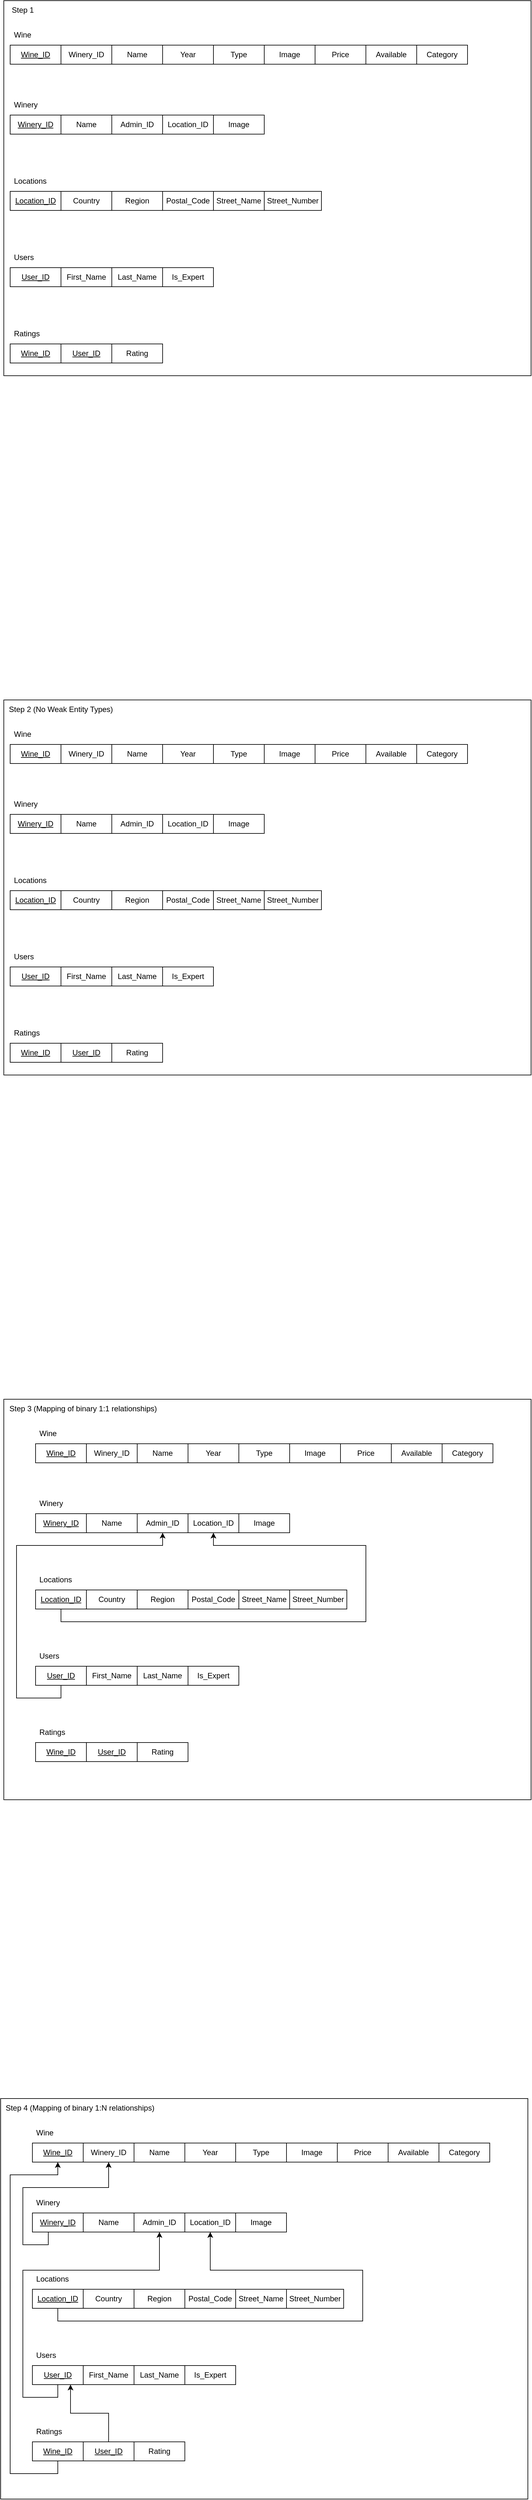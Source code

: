 <mxfile version="21.3.2" type="device">
  <diagram id="WKCc9vsCMfBRxu6b0lp5" name="Page-1">
    <mxGraphModel dx="1034" dy="507" grid="1" gridSize="10" guides="1" tooltips="1" connect="1" arrows="1" fold="1" page="1" pageScale="1" pageWidth="850" pageHeight="1100" math="0" shadow="0">
      <root>
        <mxCell id="0" />
        <mxCell id="1" parent="0" />
        <mxCell id="dIHnsqtQOpgOlnVX58ZD-61" value="" style="rounded=0;whiteSpace=wrap;html=1;" vertex="1" parent="1">
          <mxGeometry x="10" y="10" width="830" height="590" as="geometry" />
        </mxCell>
        <mxCell id="dIHnsqtQOpgOlnVX58ZD-62" value="Step 1" style="text;html=1;strokeColor=none;fillColor=none;align=center;verticalAlign=middle;whiteSpace=wrap;rounded=0;" vertex="1" parent="1">
          <mxGeometry x="10" y="10" width="60" height="30" as="geometry" />
        </mxCell>
        <mxCell id="dIHnsqtQOpgOlnVX58ZD-63" value="Wine" style="text;strokeColor=none;fillColor=none;spacingLeft=4;spacingRight=4;overflow=hidden;rotatable=0;points=[[0,0.5],[1,0.5]];portConstraint=eastwest;fontSize=12;whiteSpace=wrap;html=1;" vertex="1" parent="1">
          <mxGeometry x="20" y="50" width="40" height="30" as="geometry" />
        </mxCell>
        <mxCell id="dIHnsqtQOpgOlnVX58ZD-64" value="&lt;u&gt;Wine_ID&lt;/u&gt;" style="whiteSpace=wrap;html=1;align=center;" vertex="1" parent="1">
          <mxGeometry x="20" y="80" width="80" height="30" as="geometry" />
        </mxCell>
        <mxCell id="dIHnsqtQOpgOlnVX58ZD-65" value="Category" style="whiteSpace=wrap;html=1;align=center;" vertex="1" parent="1">
          <mxGeometry x="660" y="80" width="80" height="30" as="geometry" />
        </mxCell>
        <mxCell id="dIHnsqtQOpgOlnVX58ZD-66" value="Available" style="whiteSpace=wrap;html=1;align=center;" vertex="1" parent="1">
          <mxGeometry x="580" y="80" width="80" height="30" as="geometry" />
        </mxCell>
        <mxCell id="dIHnsqtQOpgOlnVX58ZD-67" value="Price" style="whiteSpace=wrap;html=1;align=center;" vertex="1" parent="1">
          <mxGeometry x="500" y="80" width="80" height="30" as="geometry" />
        </mxCell>
        <mxCell id="dIHnsqtQOpgOlnVX58ZD-68" value="Image" style="whiteSpace=wrap;html=1;align=center;" vertex="1" parent="1">
          <mxGeometry x="420" y="80" width="80" height="30" as="geometry" />
        </mxCell>
        <mxCell id="dIHnsqtQOpgOlnVX58ZD-69" value="Type" style="whiteSpace=wrap;html=1;align=center;" vertex="1" parent="1">
          <mxGeometry x="340" y="80" width="80" height="30" as="geometry" />
        </mxCell>
        <mxCell id="dIHnsqtQOpgOlnVX58ZD-70" value="Year" style="whiteSpace=wrap;html=1;align=center;" vertex="1" parent="1">
          <mxGeometry x="260" y="80" width="80" height="30" as="geometry" />
        </mxCell>
        <mxCell id="dIHnsqtQOpgOlnVX58ZD-71" value="Name" style="whiteSpace=wrap;html=1;align=center;" vertex="1" parent="1">
          <mxGeometry x="180" y="80" width="80" height="30" as="geometry" />
        </mxCell>
        <mxCell id="dIHnsqtQOpgOlnVX58ZD-72" value="Winery_ID" style="whiteSpace=wrap;html=1;align=center;" vertex="1" parent="1">
          <mxGeometry x="100" y="80" width="80" height="30" as="geometry" />
        </mxCell>
        <mxCell id="dIHnsqtQOpgOlnVX58ZD-73" value="Winery" style="text;strokeColor=none;fillColor=none;spacingLeft=4;spacingRight=4;overflow=hidden;rotatable=0;points=[[0,0.5],[1,0.5]];portConstraint=eastwest;fontSize=12;whiteSpace=wrap;html=1;" vertex="1" parent="1">
          <mxGeometry x="20" y="160" width="70" height="30" as="geometry" />
        </mxCell>
        <mxCell id="dIHnsqtQOpgOlnVX58ZD-74" value="&lt;u&gt;Winery_ID&lt;/u&gt;" style="whiteSpace=wrap;html=1;align=center;" vertex="1" parent="1">
          <mxGeometry x="20" y="190" width="80" height="30" as="geometry" />
        </mxCell>
        <mxCell id="dIHnsqtQOpgOlnVX58ZD-75" value="Image" style="whiteSpace=wrap;html=1;align=center;" vertex="1" parent="1">
          <mxGeometry x="340" y="190" width="80" height="30" as="geometry" />
        </mxCell>
        <mxCell id="dIHnsqtQOpgOlnVX58ZD-76" value="Location_ID" style="whiteSpace=wrap;html=1;align=center;" vertex="1" parent="1">
          <mxGeometry x="260" y="190" width="80" height="30" as="geometry" />
        </mxCell>
        <mxCell id="dIHnsqtQOpgOlnVX58ZD-77" value="Admin_ID" style="whiteSpace=wrap;html=1;align=center;" vertex="1" parent="1">
          <mxGeometry x="180" y="190" width="80" height="30" as="geometry" />
        </mxCell>
        <mxCell id="dIHnsqtQOpgOlnVX58ZD-78" value="Name" style="whiteSpace=wrap;html=1;align=center;" vertex="1" parent="1">
          <mxGeometry x="100" y="190" width="80" height="30" as="geometry" />
        </mxCell>
        <mxCell id="dIHnsqtQOpgOlnVX58ZD-79" value="Locations" style="text;strokeColor=none;fillColor=none;spacingLeft=4;spacingRight=4;overflow=hidden;rotatable=0;points=[[0,0.5],[1,0.5]];portConstraint=eastwest;fontSize=12;whiteSpace=wrap;html=1;" vertex="1" parent="1">
          <mxGeometry x="20" y="280" width="100" height="30" as="geometry" />
        </mxCell>
        <mxCell id="dIHnsqtQOpgOlnVX58ZD-80" value="&lt;u&gt;Location_ID&lt;/u&gt;" style="whiteSpace=wrap;html=1;align=center;" vertex="1" parent="1">
          <mxGeometry x="20" y="310" width="80" height="30" as="geometry" />
        </mxCell>
        <mxCell id="dIHnsqtQOpgOlnVX58ZD-81" value="Street_Number" style="whiteSpace=wrap;html=1;align=center;" vertex="1" parent="1">
          <mxGeometry x="420" y="310" width="90" height="30" as="geometry" />
        </mxCell>
        <mxCell id="dIHnsqtQOpgOlnVX58ZD-82" value="Street_Name" style="whiteSpace=wrap;html=1;align=center;" vertex="1" parent="1">
          <mxGeometry x="340" y="310" width="80" height="30" as="geometry" />
        </mxCell>
        <mxCell id="dIHnsqtQOpgOlnVX58ZD-83" value="Postal_Code" style="whiteSpace=wrap;html=1;align=center;" vertex="1" parent="1">
          <mxGeometry x="260" y="310" width="80" height="30" as="geometry" />
        </mxCell>
        <mxCell id="dIHnsqtQOpgOlnVX58ZD-84" value="Region" style="whiteSpace=wrap;html=1;align=center;" vertex="1" parent="1">
          <mxGeometry x="180" y="310" width="80" height="30" as="geometry" />
        </mxCell>
        <mxCell id="dIHnsqtQOpgOlnVX58ZD-85" value="Country" style="whiteSpace=wrap;html=1;align=center;" vertex="1" parent="1">
          <mxGeometry x="100" y="310" width="80" height="30" as="geometry" />
        </mxCell>
        <mxCell id="dIHnsqtQOpgOlnVX58ZD-86" value="Users" style="text;strokeColor=none;fillColor=none;spacingLeft=4;spacingRight=4;overflow=hidden;rotatable=0;points=[[0,0.5],[1,0.5]];portConstraint=eastwest;fontSize=12;whiteSpace=wrap;html=1;" vertex="1" parent="1">
          <mxGeometry x="20" y="400" width="110" height="30" as="geometry" />
        </mxCell>
        <mxCell id="dIHnsqtQOpgOlnVX58ZD-87" value="&lt;u&gt;User_ID&lt;/u&gt;" style="whiteSpace=wrap;html=1;align=center;" vertex="1" parent="1">
          <mxGeometry x="20" y="430" width="80" height="30" as="geometry" />
        </mxCell>
        <mxCell id="dIHnsqtQOpgOlnVX58ZD-88" value="Is_Expert" style="whiteSpace=wrap;html=1;align=center;" vertex="1" parent="1">
          <mxGeometry x="260" y="430" width="80" height="30" as="geometry" />
        </mxCell>
        <mxCell id="dIHnsqtQOpgOlnVX58ZD-89" value="Last_Name" style="whiteSpace=wrap;html=1;align=center;" vertex="1" parent="1">
          <mxGeometry x="180" y="430" width="80" height="30" as="geometry" />
        </mxCell>
        <mxCell id="dIHnsqtQOpgOlnVX58ZD-90" value="First_Name" style="whiteSpace=wrap;html=1;align=center;" vertex="1" parent="1">
          <mxGeometry x="100" y="430" width="80" height="30" as="geometry" />
        </mxCell>
        <mxCell id="dIHnsqtQOpgOlnVX58ZD-91" value="Ratings" style="text;strokeColor=none;fillColor=none;spacingLeft=4;spacingRight=4;overflow=hidden;rotatable=0;points=[[0,0.5],[1,0.5]];portConstraint=eastwest;fontSize=12;whiteSpace=wrap;html=1;" vertex="1" parent="1">
          <mxGeometry x="20" y="520" width="100" height="30" as="geometry" />
        </mxCell>
        <mxCell id="dIHnsqtQOpgOlnVX58ZD-92" value="&lt;u&gt;Wine_ID&lt;/u&gt;" style="whiteSpace=wrap;html=1;align=center;" vertex="1" parent="1">
          <mxGeometry x="20" y="550" width="80" height="30" as="geometry" />
        </mxCell>
        <mxCell id="dIHnsqtQOpgOlnVX58ZD-93" value="Rating" style="whiteSpace=wrap;html=1;align=center;" vertex="1" parent="1">
          <mxGeometry x="180" y="550" width="80" height="30" as="geometry" />
        </mxCell>
        <mxCell id="dIHnsqtQOpgOlnVX58ZD-94" value="&lt;u&gt;User_ID&lt;/u&gt;" style="whiteSpace=wrap;html=1;align=center;" vertex="1" parent="1">
          <mxGeometry x="100" y="550" width="80" height="30" as="geometry" />
        </mxCell>
        <mxCell id="dIHnsqtQOpgOlnVX58ZD-95" value="" style="rounded=0;whiteSpace=wrap;html=1;" vertex="1" parent="1">
          <mxGeometry x="10" y="1110" width="830" height="590" as="geometry" />
        </mxCell>
        <mxCell id="dIHnsqtQOpgOlnVX58ZD-96" value="Step 2 (No Weak Entity Types)" style="text;html=1;strokeColor=none;fillColor=none;align=center;verticalAlign=middle;whiteSpace=wrap;rounded=0;" vertex="1" parent="1">
          <mxGeometry x="10" y="1110" width="180" height="30" as="geometry" />
        </mxCell>
        <mxCell id="dIHnsqtQOpgOlnVX58ZD-97" value="Wine" style="text;strokeColor=none;fillColor=none;spacingLeft=4;spacingRight=4;overflow=hidden;rotatable=0;points=[[0,0.5],[1,0.5]];portConstraint=eastwest;fontSize=12;whiteSpace=wrap;html=1;" vertex="1" parent="1">
          <mxGeometry x="20" y="1150" width="40" height="30" as="geometry" />
        </mxCell>
        <mxCell id="dIHnsqtQOpgOlnVX58ZD-98" value="&lt;u&gt;Wine_ID&lt;/u&gt;" style="whiteSpace=wrap;html=1;align=center;" vertex="1" parent="1">
          <mxGeometry x="20" y="1180" width="80" height="30" as="geometry" />
        </mxCell>
        <mxCell id="dIHnsqtQOpgOlnVX58ZD-99" value="Category" style="whiteSpace=wrap;html=1;align=center;" vertex="1" parent="1">
          <mxGeometry x="660" y="1180" width="80" height="30" as="geometry" />
        </mxCell>
        <mxCell id="dIHnsqtQOpgOlnVX58ZD-100" value="Available" style="whiteSpace=wrap;html=1;align=center;" vertex="1" parent="1">
          <mxGeometry x="580" y="1180" width="80" height="30" as="geometry" />
        </mxCell>
        <mxCell id="dIHnsqtQOpgOlnVX58ZD-101" value="Price" style="whiteSpace=wrap;html=1;align=center;" vertex="1" parent="1">
          <mxGeometry x="500" y="1180" width="80" height="30" as="geometry" />
        </mxCell>
        <mxCell id="dIHnsqtQOpgOlnVX58ZD-102" value="Image" style="whiteSpace=wrap;html=1;align=center;" vertex="1" parent="1">
          <mxGeometry x="420" y="1180" width="80" height="30" as="geometry" />
        </mxCell>
        <mxCell id="dIHnsqtQOpgOlnVX58ZD-103" value="Type" style="whiteSpace=wrap;html=1;align=center;" vertex="1" parent="1">
          <mxGeometry x="340" y="1180" width="80" height="30" as="geometry" />
        </mxCell>
        <mxCell id="dIHnsqtQOpgOlnVX58ZD-104" value="Year" style="whiteSpace=wrap;html=1;align=center;" vertex="1" parent="1">
          <mxGeometry x="260" y="1180" width="80" height="30" as="geometry" />
        </mxCell>
        <mxCell id="dIHnsqtQOpgOlnVX58ZD-105" value="Name" style="whiteSpace=wrap;html=1;align=center;" vertex="1" parent="1">
          <mxGeometry x="180" y="1180" width="80" height="30" as="geometry" />
        </mxCell>
        <mxCell id="dIHnsqtQOpgOlnVX58ZD-106" value="Winery_ID" style="whiteSpace=wrap;html=1;align=center;" vertex="1" parent="1">
          <mxGeometry x="100" y="1180" width="80" height="30" as="geometry" />
        </mxCell>
        <mxCell id="dIHnsqtQOpgOlnVX58ZD-107" value="Winery" style="text;strokeColor=none;fillColor=none;spacingLeft=4;spacingRight=4;overflow=hidden;rotatable=0;points=[[0,0.5],[1,0.5]];portConstraint=eastwest;fontSize=12;whiteSpace=wrap;html=1;" vertex="1" parent="1">
          <mxGeometry x="20" y="1260" width="70" height="30" as="geometry" />
        </mxCell>
        <mxCell id="dIHnsqtQOpgOlnVX58ZD-108" value="&lt;u&gt;Winery_ID&lt;/u&gt;" style="whiteSpace=wrap;html=1;align=center;" vertex="1" parent="1">
          <mxGeometry x="20" y="1290" width="80" height="30" as="geometry" />
        </mxCell>
        <mxCell id="dIHnsqtQOpgOlnVX58ZD-109" value="Image" style="whiteSpace=wrap;html=1;align=center;" vertex="1" parent="1">
          <mxGeometry x="340" y="1290" width="80" height="30" as="geometry" />
        </mxCell>
        <mxCell id="dIHnsqtQOpgOlnVX58ZD-110" value="Location_ID" style="whiteSpace=wrap;html=1;align=center;" vertex="1" parent="1">
          <mxGeometry x="260" y="1290" width="80" height="30" as="geometry" />
        </mxCell>
        <mxCell id="dIHnsqtQOpgOlnVX58ZD-111" value="Admin_ID" style="whiteSpace=wrap;html=1;align=center;" vertex="1" parent="1">
          <mxGeometry x="180" y="1290" width="80" height="30" as="geometry" />
        </mxCell>
        <mxCell id="dIHnsqtQOpgOlnVX58ZD-112" value="Name" style="whiteSpace=wrap;html=1;align=center;" vertex="1" parent="1">
          <mxGeometry x="100" y="1290" width="80" height="30" as="geometry" />
        </mxCell>
        <mxCell id="dIHnsqtQOpgOlnVX58ZD-113" value="Locations" style="text;strokeColor=none;fillColor=none;spacingLeft=4;spacingRight=4;overflow=hidden;rotatable=0;points=[[0,0.5],[1,0.5]];portConstraint=eastwest;fontSize=12;whiteSpace=wrap;html=1;" vertex="1" parent="1">
          <mxGeometry x="20" y="1380" width="100" height="30" as="geometry" />
        </mxCell>
        <mxCell id="dIHnsqtQOpgOlnVX58ZD-114" value="&lt;u&gt;Location_ID&lt;/u&gt;" style="whiteSpace=wrap;html=1;align=center;" vertex="1" parent="1">
          <mxGeometry x="20" y="1410" width="80" height="30" as="geometry" />
        </mxCell>
        <mxCell id="dIHnsqtQOpgOlnVX58ZD-115" value="Street_Number" style="whiteSpace=wrap;html=1;align=center;" vertex="1" parent="1">
          <mxGeometry x="420" y="1410" width="90" height="30" as="geometry" />
        </mxCell>
        <mxCell id="dIHnsqtQOpgOlnVX58ZD-116" value="Street_Name" style="whiteSpace=wrap;html=1;align=center;" vertex="1" parent="1">
          <mxGeometry x="340" y="1410" width="80" height="30" as="geometry" />
        </mxCell>
        <mxCell id="dIHnsqtQOpgOlnVX58ZD-117" value="Postal_Code" style="whiteSpace=wrap;html=1;align=center;" vertex="1" parent="1">
          <mxGeometry x="260" y="1410" width="80" height="30" as="geometry" />
        </mxCell>
        <mxCell id="dIHnsqtQOpgOlnVX58ZD-118" value="Region" style="whiteSpace=wrap;html=1;align=center;" vertex="1" parent="1">
          <mxGeometry x="180" y="1410" width="80" height="30" as="geometry" />
        </mxCell>
        <mxCell id="dIHnsqtQOpgOlnVX58ZD-119" value="Country" style="whiteSpace=wrap;html=1;align=center;" vertex="1" parent="1">
          <mxGeometry x="100" y="1410" width="80" height="30" as="geometry" />
        </mxCell>
        <mxCell id="dIHnsqtQOpgOlnVX58ZD-120" value="Users" style="text;strokeColor=none;fillColor=none;spacingLeft=4;spacingRight=4;overflow=hidden;rotatable=0;points=[[0,0.5],[1,0.5]];portConstraint=eastwest;fontSize=12;whiteSpace=wrap;html=1;" vertex="1" parent="1">
          <mxGeometry x="20" y="1500" width="110" height="30" as="geometry" />
        </mxCell>
        <mxCell id="dIHnsqtQOpgOlnVX58ZD-121" value="&lt;u&gt;User_ID&lt;/u&gt;" style="whiteSpace=wrap;html=1;align=center;" vertex="1" parent="1">
          <mxGeometry x="20" y="1530" width="80" height="30" as="geometry" />
        </mxCell>
        <mxCell id="dIHnsqtQOpgOlnVX58ZD-122" value="Is_Expert" style="whiteSpace=wrap;html=1;align=center;" vertex="1" parent="1">
          <mxGeometry x="260" y="1530" width="80" height="30" as="geometry" />
        </mxCell>
        <mxCell id="dIHnsqtQOpgOlnVX58ZD-123" value="Last_Name" style="whiteSpace=wrap;html=1;align=center;" vertex="1" parent="1">
          <mxGeometry x="180" y="1530" width="80" height="30" as="geometry" />
        </mxCell>
        <mxCell id="dIHnsqtQOpgOlnVX58ZD-124" value="First_Name" style="whiteSpace=wrap;html=1;align=center;" vertex="1" parent="1">
          <mxGeometry x="100" y="1530" width="80" height="30" as="geometry" />
        </mxCell>
        <mxCell id="dIHnsqtQOpgOlnVX58ZD-125" value="Ratings" style="text;strokeColor=none;fillColor=none;spacingLeft=4;spacingRight=4;overflow=hidden;rotatable=0;points=[[0,0.5],[1,0.5]];portConstraint=eastwest;fontSize=12;whiteSpace=wrap;html=1;" vertex="1" parent="1">
          <mxGeometry x="20" y="1620" width="100" height="30" as="geometry" />
        </mxCell>
        <mxCell id="dIHnsqtQOpgOlnVX58ZD-126" value="&lt;u&gt;Wine_ID&lt;/u&gt;" style="whiteSpace=wrap;html=1;align=center;" vertex="1" parent="1">
          <mxGeometry x="20" y="1650" width="80" height="30" as="geometry" />
        </mxCell>
        <mxCell id="dIHnsqtQOpgOlnVX58ZD-127" value="Rating" style="whiteSpace=wrap;html=1;align=center;" vertex="1" parent="1">
          <mxGeometry x="180" y="1650" width="80" height="30" as="geometry" />
        </mxCell>
        <mxCell id="dIHnsqtQOpgOlnVX58ZD-128" value="&lt;u&gt;User_ID&lt;/u&gt;" style="whiteSpace=wrap;html=1;align=center;" vertex="1" parent="1">
          <mxGeometry x="100" y="1650" width="80" height="30" as="geometry" />
        </mxCell>
        <mxCell id="dIHnsqtQOpgOlnVX58ZD-129" value="" style="rounded=0;whiteSpace=wrap;html=1;" vertex="1" parent="1">
          <mxGeometry x="10" y="2210" width="830" height="630" as="geometry" />
        </mxCell>
        <mxCell id="dIHnsqtQOpgOlnVX58ZD-130" value="Step 3 (Mapping of binary 1:1 relationships)" style="text;html=1;strokeColor=none;fillColor=none;align=center;verticalAlign=middle;whiteSpace=wrap;rounded=0;" vertex="1" parent="1">
          <mxGeometry x="10" y="2210" width="250" height="30" as="geometry" />
        </mxCell>
        <mxCell id="dIHnsqtQOpgOlnVX58ZD-131" value="Wine" style="text;strokeColor=none;fillColor=none;spacingLeft=4;spacingRight=4;overflow=hidden;rotatable=0;points=[[0,0.5],[1,0.5]];portConstraint=eastwest;fontSize=12;whiteSpace=wrap;html=1;" vertex="1" parent="1">
          <mxGeometry x="60" y="2250" width="40" height="30" as="geometry" />
        </mxCell>
        <mxCell id="dIHnsqtQOpgOlnVX58ZD-132" value="&lt;u&gt;Wine_ID&lt;/u&gt;" style="whiteSpace=wrap;html=1;align=center;" vertex="1" parent="1">
          <mxGeometry x="60" y="2280" width="80" height="30" as="geometry" />
        </mxCell>
        <mxCell id="dIHnsqtQOpgOlnVX58ZD-133" value="Category" style="whiteSpace=wrap;html=1;align=center;" vertex="1" parent="1">
          <mxGeometry x="700" y="2280" width="80" height="30" as="geometry" />
        </mxCell>
        <mxCell id="dIHnsqtQOpgOlnVX58ZD-134" value="Available" style="whiteSpace=wrap;html=1;align=center;" vertex="1" parent="1">
          <mxGeometry x="620" y="2280" width="80" height="30" as="geometry" />
        </mxCell>
        <mxCell id="dIHnsqtQOpgOlnVX58ZD-135" value="Price" style="whiteSpace=wrap;html=1;align=center;" vertex="1" parent="1">
          <mxGeometry x="540" y="2280" width="80" height="30" as="geometry" />
        </mxCell>
        <mxCell id="dIHnsqtQOpgOlnVX58ZD-136" value="Image" style="whiteSpace=wrap;html=1;align=center;" vertex="1" parent="1">
          <mxGeometry x="460" y="2280" width="80" height="30" as="geometry" />
        </mxCell>
        <mxCell id="dIHnsqtQOpgOlnVX58ZD-137" value="Type" style="whiteSpace=wrap;html=1;align=center;" vertex="1" parent="1">
          <mxGeometry x="380" y="2280" width="80" height="30" as="geometry" />
        </mxCell>
        <mxCell id="dIHnsqtQOpgOlnVX58ZD-138" value="Year" style="whiteSpace=wrap;html=1;align=center;" vertex="1" parent="1">
          <mxGeometry x="300" y="2280" width="80" height="30" as="geometry" />
        </mxCell>
        <mxCell id="dIHnsqtQOpgOlnVX58ZD-139" value="Name" style="whiteSpace=wrap;html=1;align=center;" vertex="1" parent="1">
          <mxGeometry x="220" y="2280" width="80" height="30" as="geometry" />
        </mxCell>
        <mxCell id="dIHnsqtQOpgOlnVX58ZD-140" value="Winery_ID" style="whiteSpace=wrap;html=1;align=center;" vertex="1" parent="1">
          <mxGeometry x="140" y="2280" width="80" height="30" as="geometry" />
        </mxCell>
        <mxCell id="dIHnsqtQOpgOlnVX58ZD-141" value="Winery" style="text;strokeColor=none;fillColor=none;spacingLeft=4;spacingRight=4;overflow=hidden;rotatable=0;points=[[0,0.5],[1,0.5]];portConstraint=eastwest;fontSize=12;whiteSpace=wrap;html=1;" vertex="1" parent="1">
          <mxGeometry x="60" y="2360" width="70" height="30" as="geometry" />
        </mxCell>
        <mxCell id="dIHnsqtQOpgOlnVX58ZD-142" value="&lt;u&gt;Winery_ID&lt;/u&gt;" style="whiteSpace=wrap;html=1;align=center;" vertex="1" parent="1">
          <mxGeometry x="60" y="2390" width="80" height="30" as="geometry" />
        </mxCell>
        <mxCell id="dIHnsqtQOpgOlnVX58ZD-143" value="Image" style="whiteSpace=wrap;html=1;align=center;" vertex="1" parent="1">
          <mxGeometry x="380" y="2390" width="80" height="30" as="geometry" />
        </mxCell>
        <mxCell id="dIHnsqtQOpgOlnVX58ZD-144" value="Location_ID" style="whiteSpace=wrap;html=1;align=center;" vertex="1" parent="1">
          <mxGeometry x="300" y="2390" width="80" height="30" as="geometry" />
        </mxCell>
        <mxCell id="dIHnsqtQOpgOlnVX58ZD-145" value="Admin_ID" style="whiteSpace=wrap;html=1;align=center;" vertex="1" parent="1">
          <mxGeometry x="220" y="2390" width="80" height="30" as="geometry" />
        </mxCell>
        <mxCell id="dIHnsqtQOpgOlnVX58ZD-146" value="Name" style="whiteSpace=wrap;html=1;align=center;" vertex="1" parent="1">
          <mxGeometry x="140" y="2390" width="80" height="30" as="geometry" />
        </mxCell>
        <mxCell id="dIHnsqtQOpgOlnVX58ZD-147" value="Locations" style="text;strokeColor=none;fillColor=none;spacingLeft=4;spacingRight=4;overflow=hidden;rotatable=0;points=[[0,0.5],[1,0.5]];portConstraint=eastwest;fontSize=12;whiteSpace=wrap;html=1;" vertex="1" parent="1">
          <mxGeometry x="60" y="2480" width="100" height="30" as="geometry" />
        </mxCell>
        <mxCell id="dIHnsqtQOpgOlnVX58ZD-165" style="edgeStyle=orthogonalEdgeStyle;rounded=0;orthogonalLoop=1;jettySize=auto;html=1;entryX=0.5;entryY=1;entryDx=0;entryDy=0;" edge="1" parent="1" source="dIHnsqtQOpgOlnVX58ZD-148" target="dIHnsqtQOpgOlnVX58ZD-144">
          <mxGeometry relative="1" as="geometry">
            <Array as="points">
              <mxPoint x="100" y="2560" />
              <mxPoint x="580" y="2560" />
              <mxPoint x="580" y="2440" />
              <mxPoint x="340" y="2440" />
            </Array>
          </mxGeometry>
        </mxCell>
        <mxCell id="dIHnsqtQOpgOlnVX58ZD-148" value="&lt;u&gt;Location_ID&lt;/u&gt;" style="whiteSpace=wrap;html=1;align=center;" vertex="1" parent="1">
          <mxGeometry x="60" y="2510" width="80" height="30" as="geometry" />
        </mxCell>
        <mxCell id="dIHnsqtQOpgOlnVX58ZD-149" value="Street_Number" style="whiteSpace=wrap;html=1;align=center;" vertex="1" parent="1">
          <mxGeometry x="460" y="2510" width="90" height="30" as="geometry" />
        </mxCell>
        <mxCell id="dIHnsqtQOpgOlnVX58ZD-150" value="Street_Name" style="whiteSpace=wrap;html=1;align=center;" vertex="1" parent="1">
          <mxGeometry x="380" y="2510" width="80" height="30" as="geometry" />
        </mxCell>
        <mxCell id="dIHnsqtQOpgOlnVX58ZD-151" value="Postal_Code" style="whiteSpace=wrap;html=1;align=center;" vertex="1" parent="1">
          <mxGeometry x="300" y="2510" width="80" height="30" as="geometry" />
        </mxCell>
        <mxCell id="dIHnsqtQOpgOlnVX58ZD-152" value="Region" style="whiteSpace=wrap;html=1;align=center;" vertex="1" parent="1">
          <mxGeometry x="220" y="2510" width="80" height="30" as="geometry" />
        </mxCell>
        <mxCell id="dIHnsqtQOpgOlnVX58ZD-153" value="Country" style="whiteSpace=wrap;html=1;align=center;" vertex="1" parent="1">
          <mxGeometry x="140" y="2510" width="80" height="30" as="geometry" />
        </mxCell>
        <mxCell id="dIHnsqtQOpgOlnVX58ZD-154" value="Users" style="text;strokeColor=none;fillColor=none;spacingLeft=4;spacingRight=4;overflow=hidden;rotatable=0;points=[[0,0.5],[1,0.5]];portConstraint=eastwest;fontSize=12;whiteSpace=wrap;html=1;" vertex="1" parent="1">
          <mxGeometry x="60" y="2600" width="110" height="30" as="geometry" />
        </mxCell>
        <mxCell id="dIHnsqtQOpgOlnVX58ZD-163" style="edgeStyle=orthogonalEdgeStyle;rounded=0;orthogonalLoop=1;jettySize=auto;html=1;entryX=0.5;entryY=1;entryDx=0;entryDy=0;" edge="1" parent="1" source="dIHnsqtQOpgOlnVX58ZD-155" target="dIHnsqtQOpgOlnVX58ZD-145">
          <mxGeometry relative="1" as="geometry">
            <Array as="points">
              <mxPoint x="100" y="2680" />
              <mxPoint x="30" y="2680" />
              <mxPoint x="30" y="2440" />
              <mxPoint x="260" y="2440" />
            </Array>
          </mxGeometry>
        </mxCell>
        <mxCell id="dIHnsqtQOpgOlnVX58ZD-155" value="&lt;u&gt;User_ID&lt;/u&gt;" style="whiteSpace=wrap;html=1;align=center;" vertex="1" parent="1">
          <mxGeometry x="60" y="2630" width="80" height="30" as="geometry" />
        </mxCell>
        <mxCell id="dIHnsqtQOpgOlnVX58ZD-156" value="Is_Expert" style="whiteSpace=wrap;html=1;align=center;" vertex="1" parent="1">
          <mxGeometry x="300" y="2630" width="80" height="30" as="geometry" />
        </mxCell>
        <mxCell id="dIHnsqtQOpgOlnVX58ZD-157" value="Last_Name" style="whiteSpace=wrap;html=1;align=center;" vertex="1" parent="1">
          <mxGeometry x="220" y="2630" width="80" height="30" as="geometry" />
        </mxCell>
        <mxCell id="dIHnsqtQOpgOlnVX58ZD-158" value="First_Name" style="whiteSpace=wrap;html=1;align=center;" vertex="1" parent="1">
          <mxGeometry x="140" y="2630" width="80" height="30" as="geometry" />
        </mxCell>
        <mxCell id="dIHnsqtQOpgOlnVX58ZD-159" value="Ratings" style="text;strokeColor=none;fillColor=none;spacingLeft=4;spacingRight=4;overflow=hidden;rotatable=0;points=[[0,0.5],[1,0.5]];portConstraint=eastwest;fontSize=12;whiteSpace=wrap;html=1;" vertex="1" parent="1">
          <mxGeometry x="60" y="2720" width="100" height="30" as="geometry" />
        </mxCell>
        <mxCell id="dIHnsqtQOpgOlnVX58ZD-160" value="&lt;u&gt;Wine_ID&lt;/u&gt;" style="whiteSpace=wrap;html=1;align=center;" vertex="1" parent="1">
          <mxGeometry x="60" y="2750" width="80" height="30" as="geometry" />
        </mxCell>
        <mxCell id="dIHnsqtQOpgOlnVX58ZD-161" value="Rating" style="whiteSpace=wrap;html=1;align=center;" vertex="1" parent="1">
          <mxGeometry x="220" y="2750" width="80" height="30" as="geometry" />
        </mxCell>
        <mxCell id="dIHnsqtQOpgOlnVX58ZD-162" value="&lt;u&gt;User_ID&lt;/u&gt;" style="whiteSpace=wrap;html=1;align=center;" vertex="1" parent="1">
          <mxGeometry x="140" y="2750" width="80" height="30" as="geometry" />
        </mxCell>
        <mxCell id="dIHnsqtQOpgOlnVX58ZD-166" value="" style="rounded=0;whiteSpace=wrap;html=1;" vertex="1" parent="1">
          <mxGeometry x="5" y="3310" width="830" height="630" as="geometry" />
        </mxCell>
        <mxCell id="dIHnsqtQOpgOlnVX58ZD-167" value="Step 4 (Mapping of binary 1:N relationships)" style="text;html=1;strokeColor=none;fillColor=none;align=center;verticalAlign=middle;whiteSpace=wrap;rounded=0;" vertex="1" parent="1">
          <mxGeometry x="5" y="3310" width="250" height="30" as="geometry" />
        </mxCell>
        <mxCell id="dIHnsqtQOpgOlnVX58ZD-168" value="Wine" style="text;strokeColor=none;fillColor=none;spacingLeft=4;spacingRight=4;overflow=hidden;rotatable=0;points=[[0,0.5],[1,0.5]];portConstraint=eastwest;fontSize=12;whiteSpace=wrap;html=1;" vertex="1" parent="1">
          <mxGeometry x="55" y="3350" width="40" height="30" as="geometry" />
        </mxCell>
        <mxCell id="dIHnsqtQOpgOlnVX58ZD-169" value="&lt;u&gt;Wine_ID&lt;/u&gt;" style="whiteSpace=wrap;html=1;align=center;" vertex="1" parent="1">
          <mxGeometry x="55" y="3380" width="80" height="30" as="geometry" />
        </mxCell>
        <mxCell id="dIHnsqtQOpgOlnVX58ZD-170" value="Category" style="whiteSpace=wrap;html=1;align=center;" vertex="1" parent="1">
          <mxGeometry x="695" y="3380" width="80" height="30" as="geometry" />
        </mxCell>
        <mxCell id="dIHnsqtQOpgOlnVX58ZD-171" value="Available" style="whiteSpace=wrap;html=1;align=center;" vertex="1" parent="1">
          <mxGeometry x="615" y="3380" width="80" height="30" as="geometry" />
        </mxCell>
        <mxCell id="dIHnsqtQOpgOlnVX58ZD-172" value="Price" style="whiteSpace=wrap;html=1;align=center;" vertex="1" parent="1">
          <mxGeometry x="535" y="3380" width="80" height="30" as="geometry" />
        </mxCell>
        <mxCell id="dIHnsqtQOpgOlnVX58ZD-173" value="Image" style="whiteSpace=wrap;html=1;align=center;" vertex="1" parent="1">
          <mxGeometry x="455" y="3380" width="80" height="30" as="geometry" />
        </mxCell>
        <mxCell id="dIHnsqtQOpgOlnVX58ZD-174" value="Type" style="whiteSpace=wrap;html=1;align=center;" vertex="1" parent="1">
          <mxGeometry x="375" y="3380" width="80" height="30" as="geometry" />
        </mxCell>
        <mxCell id="dIHnsqtQOpgOlnVX58ZD-175" value="Year" style="whiteSpace=wrap;html=1;align=center;" vertex="1" parent="1">
          <mxGeometry x="295" y="3380" width="80" height="30" as="geometry" />
        </mxCell>
        <mxCell id="dIHnsqtQOpgOlnVX58ZD-176" value="Name" style="whiteSpace=wrap;html=1;align=center;" vertex="1" parent="1">
          <mxGeometry x="215" y="3380" width="80" height="30" as="geometry" />
        </mxCell>
        <mxCell id="dIHnsqtQOpgOlnVX58ZD-177" value="Winery_ID" style="whiteSpace=wrap;html=1;align=center;" vertex="1" parent="1">
          <mxGeometry x="135" y="3380" width="80" height="30" as="geometry" />
        </mxCell>
        <mxCell id="dIHnsqtQOpgOlnVX58ZD-178" value="Winery" style="text;strokeColor=none;fillColor=none;spacingLeft=4;spacingRight=4;overflow=hidden;rotatable=0;points=[[0,0.5],[1,0.5]];portConstraint=eastwest;fontSize=12;whiteSpace=wrap;html=1;" vertex="1" parent="1">
          <mxGeometry x="55" y="3460" width="70" height="30" as="geometry" />
        </mxCell>
        <mxCell id="dIHnsqtQOpgOlnVX58ZD-204" style="edgeStyle=orthogonalEdgeStyle;rounded=0;orthogonalLoop=1;jettySize=auto;html=1;entryX=0.5;entryY=1;entryDx=0;entryDy=0;" edge="1" parent="1" source="dIHnsqtQOpgOlnVX58ZD-179" target="dIHnsqtQOpgOlnVX58ZD-177">
          <mxGeometry relative="1" as="geometry">
            <Array as="points">
              <mxPoint x="80" y="3540" />
              <mxPoint x="40" y="3540" />
              <mxPoint x="40" y="3450" />
              <mxPoint x="175" y="3450" />
            </Array>
          </mxGeometry>
        </mxCell>
        <mxCell id="dIHnsqtQOpgOlnVX58ZD-179" value="&lt;u&gt;Winery_ID&lt;/u&gt;" style="whiteSpace=wrap;html=1;align=center;" vertex="1" parent="1">
          <mxGeometry x="55" y="3490" width="80" height="30" as="geometry" />
        </mxCell>
        <mxCell id="dIHnsqtQOpgOlnVX58ZD-180" value="Image" style="whiteSpace=wrap;html=1;align=center;" vertex="1" parent="1">
          <mxGeometry x="375" y="3490" width="80" height="30" as="geometry" />
        </mxCell>
        <mxCell id="dIHnsqtQOpgOlnVX58ZD-181" value="Location_ID" style="whiteSpace=wrap;html=1;align=center;" vertex="1" parent="1">
          <mxGeometry x="295" y="3490" width="80" height="30" as="geometry" />
        </mxCell>
        <mxCell id="dIHnsqtQOpgOlnVX58ZD-182" value="Admin_ID" style="whiteSpace=wrap;html=1;align=center;" vertex="1" parent="1">
          <mxGeometry x="215" y="3490" width="80" height="30" as="geometry" />
        </mxCell>
        <mxCell id="dIHnsqtQOpgOlnVX58ZD-183" value="Name" style="whiteSpace=wrap;html=1;align=center;" vertex="1" parent="1">
          <mxGeometry x="135" y="3490" width="80" height="30" as="geometry" />
        </mxCell>
        <mxCell id="dIHnsqtQOpgOlnVX58ZD-184" value="Locations" style="text;strokeColor=none;fillColor=none;spacingLeft=4;spacingRight=4;overflow=hidden;rotatable=0;points=[[0,0.5],[1,0.5]];portConstraint=eastwest;fontSize=12;whiteSpace=wrap;html=1;" vertex="1" parent="1">
          <mxGeometry x="55" y="3580" width="100" height="30" as="geometry" />
        </mxCell>
        <mxCell id="dIHnsqtQOpgOlnVX58ZD-185" style="edgeStyle=orthogonalEdgeStyle;rounded=0;orthogonalLoop=1;jettySize=auto;html=1;entryX=0.5;entryY=1;entryDx=0;entryDy=0;" edge="1" parent="1" source="dIHnsqtQOpgOlnVX58ZD-186" target="dIHnsqtQOpgOlnVX58ZD-181">
          <mxGeometry relative="1" as="geometry">
            <Array as="points">
              <mxPoint x="95" y="3660" />
              <mxPoint x="575" y="3660" />
              <mxPoint x="575" y="3580" />
              <mxPoint x="335" y="3580" />
            </Array>
          </mxGeometry>
        </mxCell>
        <mxCell id="dIHnsqtQOpgOlnVX58ZD-186" value="&lt;u&gt;Location_ID&lt;/u&gt;" style="whiteSpace=wrap;html=1;align=center;" vertex="1" parent="1">
          <mxGeometry x="55" y="3610" width="80" height="30" as="geometry" />
        </mxCell>
        <mxCell id="dIHnsqtQOpgOlnVX58ZD-187" value="Street_Number" style="whiteSpace=wrap;html=1;align=center;" vertex="1" parent="1">
          <mxGeometry x="455" y="3610" width="90" height="30" as="geometry" />
        </mxCell>
        <mxCell id="dIHnsqtQOpgOlnVX58ZD-188" value="Street_Name" style="whiteSpace=wrap;html=1;align=center;" vertex="1" parent="1">
          <mxGeometry x="375" y="3610" width="80" height="30" as="geometry" />
        </mxCell>
        <mxCell id="dIHnsqtQOpgOlnVX58ZD-189" value="Postal_Code" style="whiteSpace=wrap;html=1;align=center;" vertex="1" parent="1">
          <mxGeometry x="295" y="3610" width="80" height="30" as="geometry" />
        </mxCell>
        <mxCell id="dIHnsqtQOpgOlnVX58ZD-190" value="Region" style="whiteSpace=wrap;html=1;align=center;" vertex="1" parent="1">
          <mxGeometry x="215" y="3610" width="80" height="30" as="geometry" />
        </mxCell>
        <mxCell id="dIHnsqtQOpgOlnVX58ZD-191" value="Country" style="whiteSpace=wrap;html=1;align=center;" vertex="1" parent="1">
          <mxGeometry x="135" y="3610" width="80" height="30" as="geometry" />
        </mxCell>
        <mxCell id="dIHnsqtQOpgOlnVX58ZD-192" value="Users" style="text;strokeColor=none;fillColor=none;spacingLeft=4;spacingRight=4;overflow=hidden;rotatable=0;points=[[0,0.5],[1,0.5]];portConstraint=eastwest;fontSize=12;whiteSpace=wrap;html=1;" vertex="1" parent="1">
          <mxGeometry x="55" y="3700" width="110" height="30" as="geometry" />
        </mxCell>
        <mxCell id="dIHnsqtQOpgOlnVX58ZD-193" style="edgeStyle=orthogonalEdgeStyle;rounded=0;orthogonalLoop=1;jettySize=auto;html=1;entryX=0.5;entryY=1;entryDx=0;entryDy=0;" edge="1" parent="1" source="dIHnsqtQOpgOlnVX58ZD-194" target="dIHnsqtQOpgOlnVX58ZD-182">
          <mxGeometry relative="1" as="geometry">
            <Array as="points">
              <mxPoint x="95" y="3780" />
              <mxPoint x="40" y="3780" />
              <mxPoint x="40" y="3580" />
              <mxPoint x="255" y="3580" />
            </Array>
          </mxGeometry>
        </mxCell>
        <mxCell id="dIHnsqtQOpgOlnVX58ZD-194" value="&lt;u&gt;User_ID&lt;/u&gt;" style="whiteSpace=wrap;html=1;align=center;" vertex="1" parent="1">
          <mxGeometry x="55" y="3730" width="80" height="30" as="geometry" />
        </mxCell>
        <mxCell id="dIHnsqtQOpgOlnVX58ZD-195" value="Is_Expert" style="whiteSpace=wrap;html=1;align=center;" vertex="1" parent="1">
          <mxGeometry x="295" y="3730" width="80" height="30" as="geometry" />
        </mxCell>
        <mxCell id="dIHnsqtQOpgOlnVX58ZD-196" value="Last_Name" style="whiteSpace=wrap;html=1;align=center;" vertex="1" parent="1">
          <mxGeometry x="215" y="3730" width="80" height="30" as="geometry" />
        </mxCell>
        <mxCell id="dIHnsqtQOpgOlnVX58ZD-197" value="First_Name" style="whiteSpace=wrap;html=1;align=center;" vertex="1" parent="1">
          <mxGeometry x="135" y="3730" width="80" height="30" as="geometry" />
        </mxCell>
        <mxCell id="dIHnsqtQOpgOlnVX58ZD-198" value="Ratings" style="text;strokeColor=none;fillColor=none;spacingLeft=4;spacingRight=4;overflow=hidden;rotatable=0;points=[[0,0.5],[1,0.5]];portConstraint=eastwest;fontSize=12;whiteSpace=wrap;html=1;" vertex="1" parent="1">
          <mxGeometry x="55" y="3820" width="100" height="30" as="geometry" />
        </mxCell>
        <mxCell id="dIHnsqtQOpgOlnVX58ZD-205" style="edgeStyle=orthogonalEdgeStyle;rounded=0;orthogonalLoop=1;jettySize=auto;html=1;entryX=0.5;entryY=1;entryDx=0;entryDy=0;" edge="1" parent="1" source="dIHnsqtQOpgOlnVX58ZD-199" target="dIHnsqtQOpgOlnVX58ZD-169">
          <mxGeometry relative="1" as="geometry">
            <Array as="points">
              <mxPoint x="95" y="3900" />
              <mxPoint x="20" y="3900" />
              <mxPoint x="20" y="3430" />
              <mxPoint x="95" y="3430" />
            </Array>
          </mxGeometry>
        </mxCell>
        <mxCell id="dIHnsqtQOpgOlnVX58ZD-199" value="&lt;u&gt;Wine_ID&lt;/u&gt;" style="whiteSpace=wrap;html=1;align=center;" vertex="1" parent="1">
          <mxGeometry x="55" y="3850" width="80" height="30" as="geometry" />
        </mxCell>
        <mxCell id="dIHnsqtQOpgOlnVX58ZD-200" value="Rating" style="whiteSpace=wrap;html=1;align=center;" vertex="1" parent="1">
          <mxGeometry x="215" y="3850" width="80" height="30" as="geometry" />
        </mxCell>
        <mxCell id="dIHnsqtQOpgOlnVX58ZD-202" style="edgeStyle=orthogonalEdgeStyle;rounded=0;orthogonalLoop=1;jettySize=auto;html=1;entryX=0.75;entryY=1;entryDx=0;entryDy=0;" edge="1" parent="1" source="dIHnsqtQOpgOlnVX58ZD-201" target="dIHnsqtQOpgOlnVX58ZD-194">
          <mxGeometry relative="1" as="geometry" />
        </mxCell>
        <mxCell id="dIHnsqtQOpgOlnVX58ZD-201" value="&lt;u&gt;User_ID&lt;/u&gt;" style="whiteSpace=wrap;html=1;align=center;" vertex="1" parent="1">
          <mxGeometry x="135" y="3850" width="80" height="30" as="geometry" />
        </mxCell>
      </root>
    </mxGraphModel>
  </diagram>
</mxfile>
